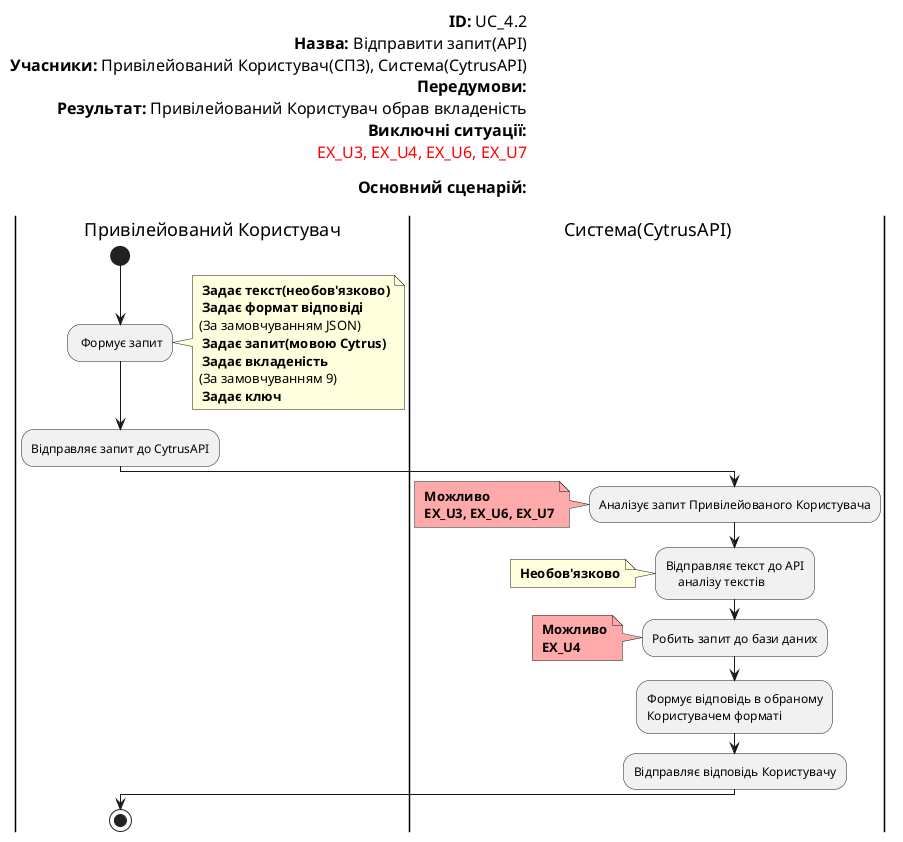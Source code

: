 @startuml

left header
<font color=000 size=16><b>ID:</b> UC_4.2
<font color=000 size=16><b>Назва:</b> Відправити запит(API)
<font color=000 size=16><b>Учасники:</b> Привілейований Користувач(СПЗ), Система(CytrusAPI)
<font color=000 size=16><b>Передумови:</b>
<font color=000 size=16><b>Результат:</b> Привілейований Користувач обрав вкладеність
<font color=000 size=16><b>Виключні ситуації:</b>
<font color=red size=16>EX_U3, EX_U4, EX_U6, EX_U7

<font color=000 size=16><b>Основний сценарій:</b>

end header

|Привілейований Користувач|
start
: Формує запит;
note right
<b> Задає текст(необов'язково)
<b> Задає формат відповіді
(За замовчуванням JSON)
<b> Задає запит(мовою Cytrus)
<b> Задає вкладеність
(За замовчуванням 9)
<b> Задає ключ
end note

:Відправляє запит до CytrusAPI;

|Система(CytrusAPI)|
:Аналізує запит Привілейованого Користувача;
note left #ffaaaa
<b> Можливо
<b> EX_U3, EX_U6, EX_U7
end note

:Відправляє текст до API
    аналізу текстів;
note left
<b> Необов'язково
end note

:Робить запит до бази даних;
note left #ffaaaa
<b> Можливо
<b> EX_U4
end note

:Формує відповідь в обраному
Користувачем форматі;

:Відправляє відповідь Користувачу;


|Привілейований Користувач|
stop;


@enduml